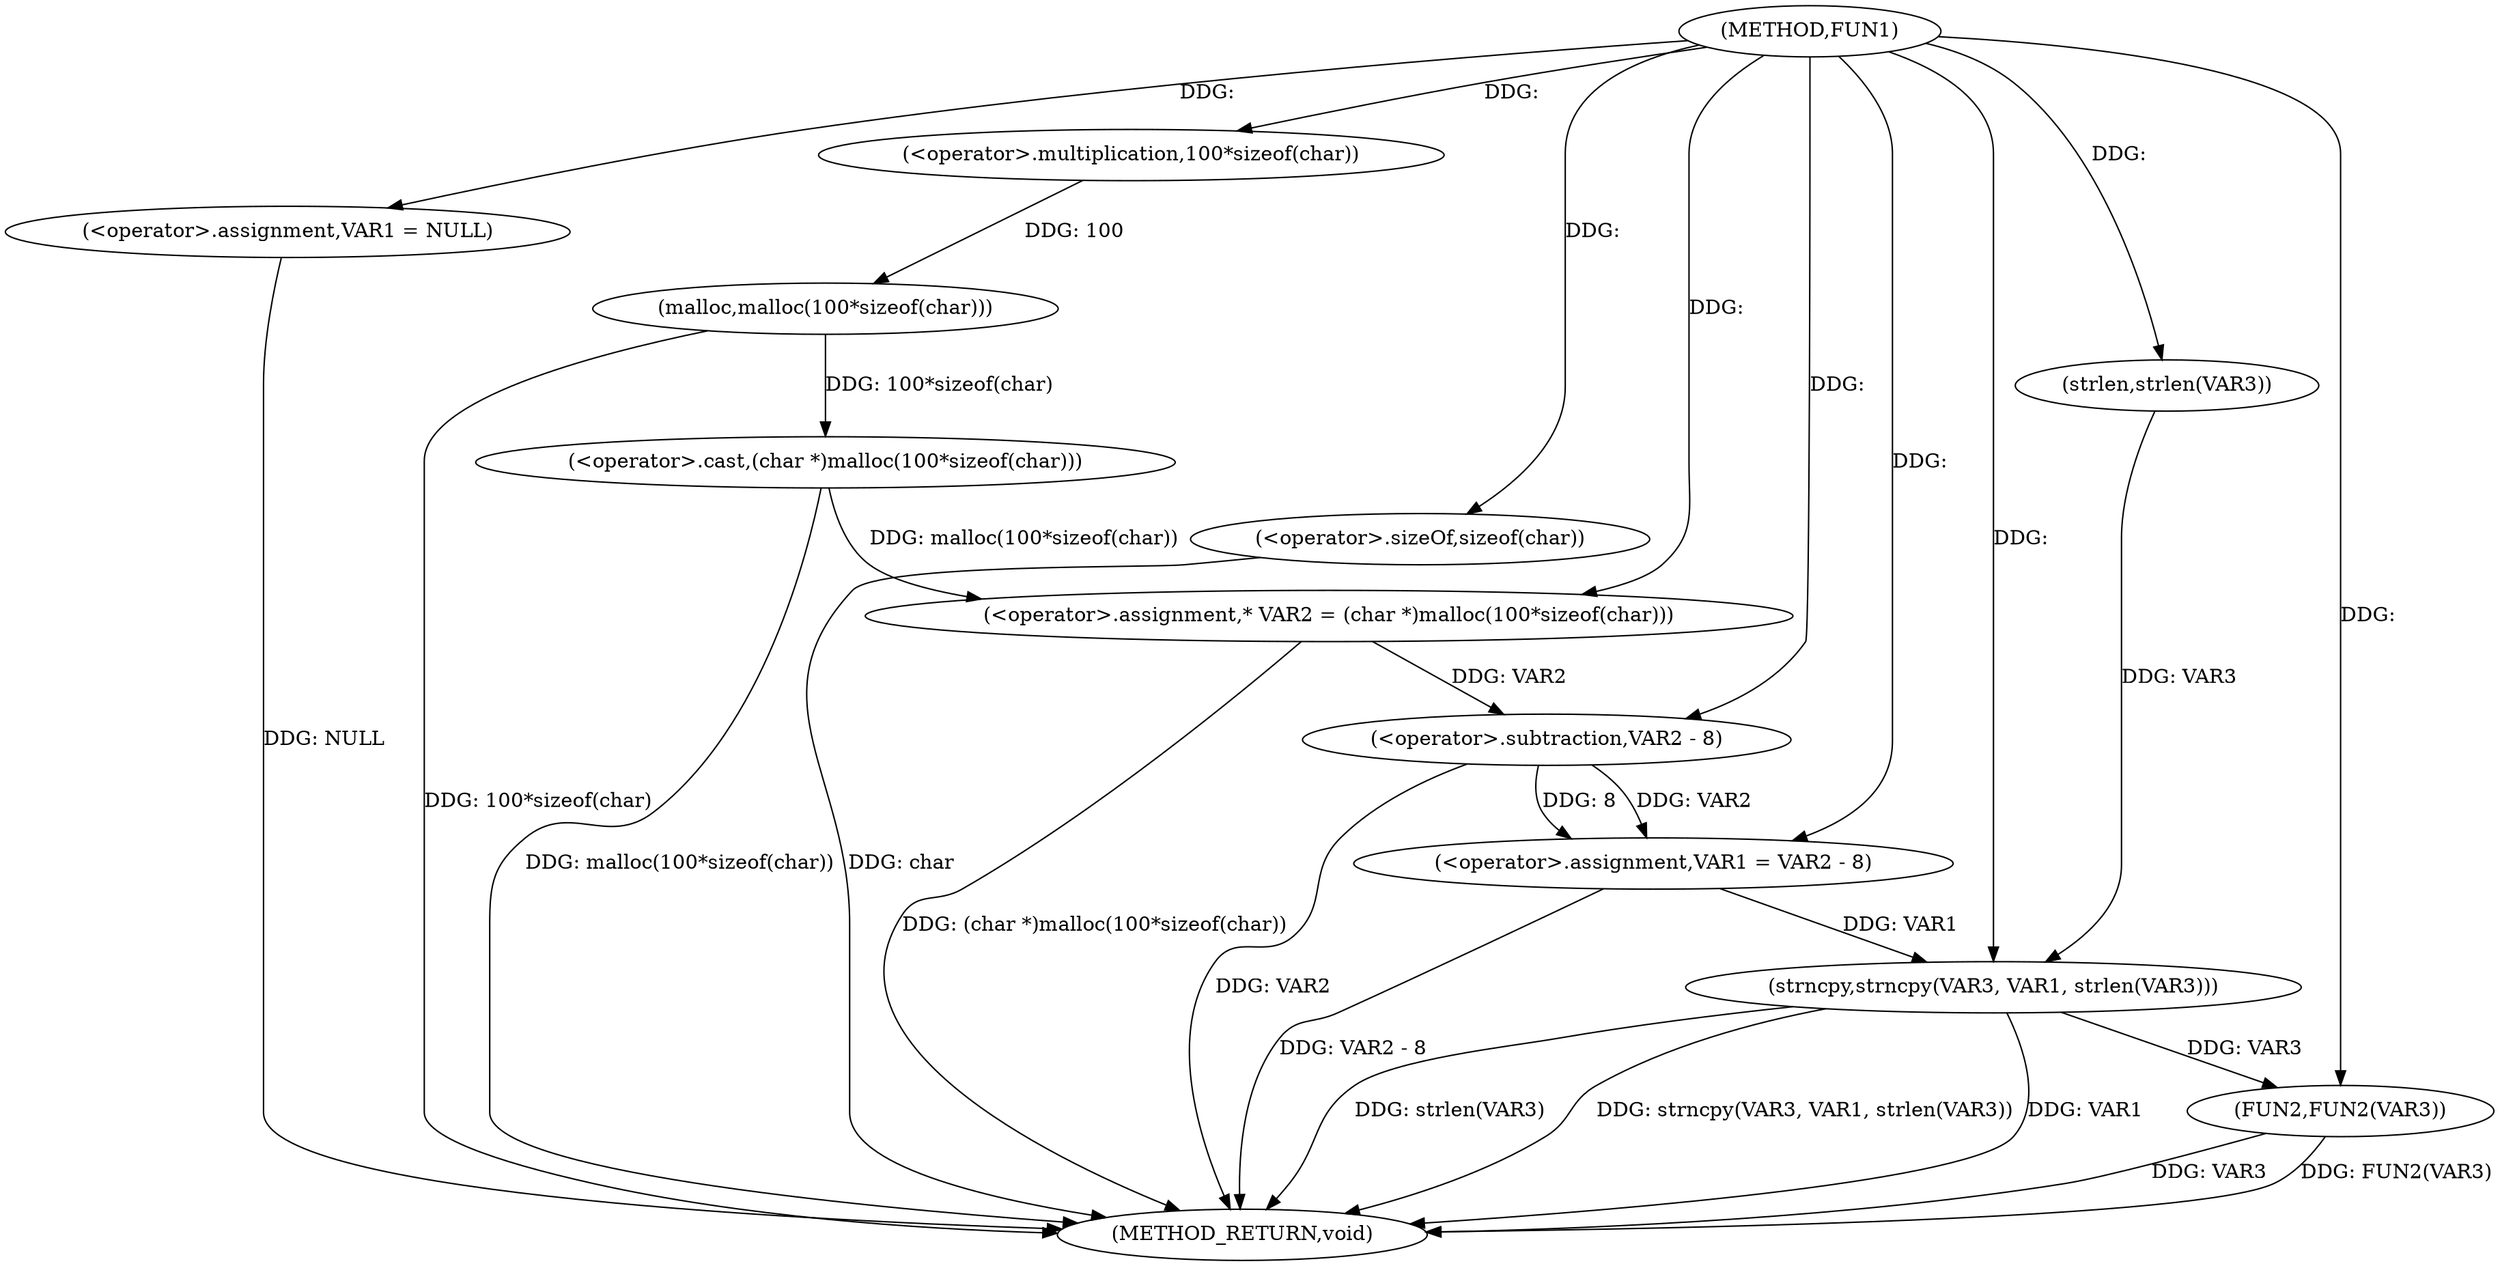 digraph FUN1 {  
"1000100" [label = "(METHOD,FUN1)" ]
"1000131" [label = "(METHOD_RETURN,void)" ]
"1000103" [label = "(<operator>.assignment,VAR1 = NULL)" ]
"1000108" [label = "(<operator>.assignment,* VAR2 = (char *)malloc(100*sizeof(char)))" ]
"1000110" [label = "(<operator>.cast,(char *)malloc(100*sizeof(char)))" ]
"1000112" [label = "(malloc,malloc(100*sizeof(char)))" ]
"1000113" [label = "(<operator>.multiplication,100*sizeof(char))" ]
"1000115" [label = "(<operator>.sizeOf,sizeof(char))" ]
"1000117" [label = "(<operator>.assignment,VAR1 = VAR2 - 8)" ]
"1000119" [label = "(<operator>.subtraction,VAR2 - 8)" ]
"1000124" [label = "(strncpy,strncpy(VAR3, VAR1, strlen(VAR3)))" ]
"1000127" [label = "(strlen,strlen(VAR3))" ]
"1000129" [label = "(FUN2,FUN2(VAR3))" ]
  "1000103" -> "1000131"  [ label = "DDG: NULL"] 
  "1000124" -> "1000131"  [ label = "DDG: strlen(VAR3)"] 
  "1000110" -> "1000131"  [ label = "DDG: malloc(100*sizeof(char))"] 
  "1000117" -> "1000131"  [ label = "DDG: VAR2 - 8"] 
  "1000115" -> "1000131"  [ label = "DDG: char"] 
  "1000124" -> "1000131"  [ label = "DDG: strncpy(VAR3, VAR1, strlen(VAR3))"] 
  "1000129" -> "1000131"  [ label = "DDG: VAR3"] 
  "1000124" -> "1000131"  [ label = "DDG: VAR1"] 
  "1000129" -> "1000131"  [ label = "DDG: FUN2(VAR3)"] 
  "1000112" -> "1000131"  [ label = "DDG: 100*sizeof(char)"] 
  "1000108" -> "1000131"  [ label = "DDG: (char *)malloc(100*sizeof(char))"] 
  "1000119" -> "1000131"  [ label = "DDG: VAR2"] 
  "1000100" -> "1000103"  [ label = "DDG: "] 
  "1000110" -> "1000108"  [ label = "DDG: malloc(100*sizeof(char))"] 
  "1000100" -> "1000108"  [ label = "DDG: "] 
  "1000112" -> "1000110"  [ label = "DDG: 100*sizeof(char)"] 
  "1000113" -> "1000112"  [ label = "DDG: 100"] 
  "1000100" -> "1000113"  [ label = "DDG: "] 
  "1000100" -> "1000115"  [ label = "DDG: "] 
  "1000119" -> "1000117"  [ label = "DDG: VAR2"] 
  "1000119" -> "1000117"  [ label = "DDG: 8"] 
  "1000100" -> "1000117"  [ label = "DDG: "] 
  "1000108" -> "1000119"  [ label = "DDG: VAR2"] 
  "1000100" -> "1000119"  [ label = "DDG: "] 
  "1000127" -> "1000124"  [ label = "DDG: VAR3"] 
  "1000100" -> "1000124"  [ label = "DDG: "] 
  "1000117" -> "1000124"  [ label = "DDG: VAR1"] 
  "1000100" -> "1000127"  [ label = "DDG: "] 
  "1000124" -> "1000129"  [ label = "DDG: VAR3"] 
  "1000100" -> "1000129"  [ label = "DDG: "] 
}
